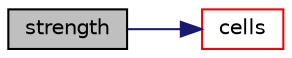 digraph "strength"
{
  bgcolor="transparent";
  edge [fontname="Helvetica",fontsize="10",labelfontname="Helvetica",labelfontsize="10"];
  node [fontname="Helvetica",fontsize="10",shape=record];
  rankdir="LR";
  Node170 [label="strength",height=0.2,width=0.4,color="black", fillcolor="grey75", style="filled", fontcolor="black"];
  Node170 -> Node171 [color="midnightblue",fontsize="10",style="solid",fontname="Helvetica"];
  Node171 [label="cells",height=0.2,width=0.4,color="red",URL="$a22601.html#a09695970e362122a177f27029f45abbe",tooltip="Return the ignition cells updated if the mesh moved. "];
}
